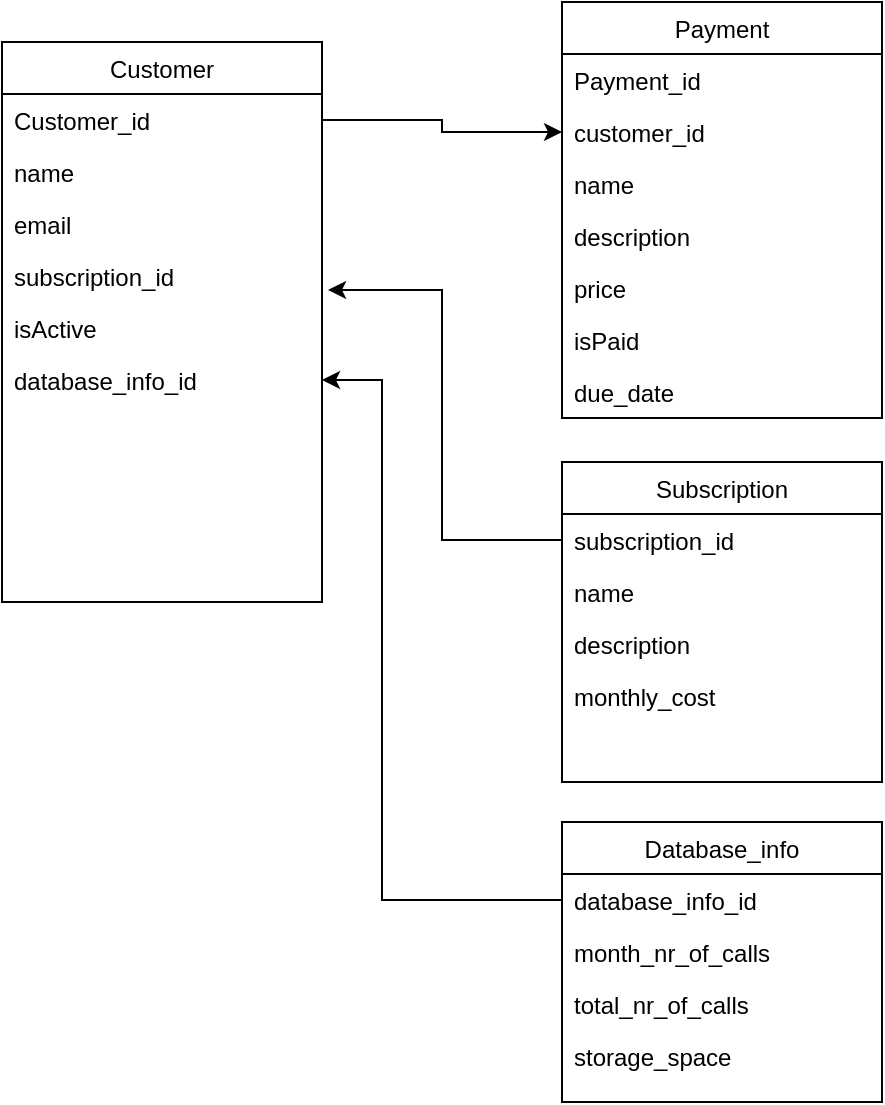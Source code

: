 <mxfile version="16.0.0" type="device"><diagram id="9N4sIs4ixWkcrMhRbHFs" name="Page-1"><mxGraphModel dx="1298" dy="834" grid="1" gridSize="10" guides="1" tooltips="1" connect="1" arrows="1" fold="1" page="1" pageScale="1" pageWidth="850" pageHeight="1100" math="0" shadow="0"><root><mxCell id="0"/><mxCell id="1" parent="0"/><mxCell id="56aEP5VSsUXoE-y519GO-1" value="Customer" style="swimlane;fontStyle=0;align=center;verticalAlign=top;childLayout=stackLayout;horizontal=1;startSize=26;horizontalStack=0;resizeParent=1;resizeLast=0;collapsible=1;marginBottom=0;rounded=0;shadow=0;strokeWidth=1;" vertex="1" parent="1"><mxGeometry x="120" y="40" width="160" height="280" as="geometry"><mxRectangle x="550" y="140" width="160" height="26" as="alternateBounds"/></mxGeometry></mxCell><mxCell id="56aEP5VSsUXoE-y519GO-2" value="Customer_id" style="text;align=left;verticalAlign=top;spacingLeft=4;spacingRight=4;overflow=hidden;rotatable=0;points=[[0,0.5],[1,0.5]];portConstraint=eastwest;" vertex="1" parent="56aEP5VSsUXoE-y519GO-1"><mxGeometry y="26" width="160" height="26" as="geometry"/></mxCell><mxCell id="56aEP5VSsUXoE-y519GO-3" value="name" style="text;align=left;verticalAlign=top;spacingLeft=4;spacingRight=4;overflow=hidden;rotatable=0;points=[[0,0.5],[1,0.5]];portConstraint=eastwest;rounded=0;shadow=0;html=0;" vertex="1" parent="56aEP5VSsUXoE-y519GO-1"><mxGeometry y="52" width="160" height="26" as="geometry"/></mxCell><mxCell id="56aEP5VSsUXoE-y519GO-4" value="email" style="text;align=left;verticalAlign=top;spacingLeft=4;spacingRight=4;overflow=hidden;rotatable=0;points=[[0,0.5],[1,0.5]];portConstraint=eastwest;rounded=0;shadow=0;html=0;" vertex="1" parent="56aEP5VSsUXoE-y519GO-1"><mxGeometry y="78" width="160" height="26" as="geometry"/></mxCell><mxCell id="56aEP5VSsUXoE-y519GO-5" value="subscription_id" style="text;align=left;verticalAlign=top;spacingLeft=4;spacingRight=4;overflow=hidden;rotatable=0;points=[[0,0.5],[1,0.5]];portConstraint=eastwest;rounded=0;shadow=0;html=0;" vertex="1" parent="56aEP5VSsUXoE-y519GO-1"><mxGeometry y="104" width="160" height="26" as="geometry"/></mxCell><mxCell id="56aEP5VSsUXoE-y519GO-9" value="isActive" style="text;align=left;verticalAlign=top;spacingLeft=4;spacingRight=4;overflow=hidden;rotatable=0;points=[[0,0.5],[1,0.5]];portConstraint=eastwest;rounded=0;shadow=0;html=0;" vertex="1" parent="56aEP5VSsUXoE-y519GO-1"><mxGeometry y="130" width="160" height="26" as="geometry"/></mxCell><mxCell id="56aEP5VSsUXoE-y519GO-6" value="database_info_id" style="text;align=left;verticalAlign=top;spacingLeft=4;spacingRight=4;overflow=hidden;rotatable=0;points=[[0,0.5],[1,0.5]];portConstraint=eastwest;rounded=0;shadow=0;html=0;" vertex="1" parent="56aEP5VSsUXoE-y519GO-1"><mxGeometry y="156" width="160" height="26" as="geometry"/></mxCell><mxCell id="56aEP5VSsUXoE-y519GO-10" value="Subscription" style="swimlane;fontStyle=0;align=center;verticalAlign=top;childLayout=stackLayout;horizontal=1;startSize=26;horizontalStack=0;resizeParent=1;resizeLast=0;collapsible=1;marginBottom=0;rounded=0;shadow=0;strokeWidth=1;" vertex="1" parent="1"><mxGeometry x="400" y="250" width="160" height="160" as="geometry"><mxRectangle x="550" y="140" width="160" height="26" as="alternateBounds"/></mxGeometry></mxCell><mxCell id="56aEP5VSsUXoE-y519GO-11" value="subscription_id" style="text;align=left;verticalAlign=top;spacingLeft=4;spacingRight=4;overflow=hidden;rotatable=0;points=[[0,0.5],[1,0.5]];portConstraint=eastwest;" vertex="1" parent="56aEP5VSsUXoE-y519GO-10"><mxGeometry y="26" width="160" height="26" as="geometry"/></mxCell><mxCell id="56aEP5VSsUXoE-y519GO-12" value="name" style="text;align=left;verticalAlign=top;spacingLeft=4;spacingRight=4;overflow=hidden;rotatable=0;points=[[0,0.5],[1,0.5]];portConstraint=eastwest;rounded=0;shadow=0;html=0;" vertex="1" parent="56aEP5VSsUXoE-y519GO-10"><mxGeometry y="52" width="160" height="26" as="geometry"/></mxCell><mxCell id="56aEP5VSsUXoE-y519GO-13" value="description" style="text;align=left;verticalAlign=top;spacingLeft=4;spacingRight=4;overflow=hidden;rotatable=0;points=[[0,0.5],[1,0.5]];portConstraint=eastwest;rounded=0;shadow=0;html=0;" vertex="1" parent="56aEP5VSsUXoE-y519GO-10"><mxGeometry y="78" width="160" height="26" as="geometry"/></mxCell><mxCell id="56aEP5VSsUXoE-y519GO-27" value="monthly_cost" style="text;align=left;verticalAlign=top;spacingLeft=4;spacingRight=4;overflow=hidden;rotatable=0;points=[[0,0.5],[1,0.5]];portConstraint=eastwest;rounded=0;shadow=0;html=0;" vertex="1" parent="56aEP5VSsUXoE-y519GO-10"><mxGeometry y="104" width="160" height="26" as="geometry"/></mxCell><mxCell id="56aEP5VSsUXoE-y519GO-17" value="Database_info" style="swimlane;fontStyle=0;align=center;verticalAlign=top;childLayout=stackLayout;horizontal=1;startSize=26;horizontalStack=0;resizeParent=1;resizeLast=0;collapsible=1;marginBottom=0;rounded=0;shadow=0;strokeWidth=1;" vertex="1" parent="1"><mxGeometry x="400" y="430" width="160" height="140" as="geometry"><mxRectangle x="550" y="140" width="160" height="26" as="alternateBounds"/></mxGeometry></mxCell><mxCell id="56aEP5VSsUXoE-y519GO-18" value="database_info_id" style="text;align=left;verticalAlign=top;spacingLeft=4;spacingRight=4;overflow=hidden;rotatable=0;points=[[0,0.5],[1,0.5]];portConstraint=eastwest;" vertex="1" parent="56aEP5VSsUXoE-y519GO-17"><mxGeometry y="26" width="160" height="26" as="geometry"/></mxCell><mxCell id="56aEP5VSsUXoE-y519GO-19" value="month_nr_of_calls" style="text;align=left;verticalAlign=top;spacingLeft=4;spacingRight=4;overflow=hidden;rotatable=0;points=[[0,0.5],[1,0.5]];portConstraint=eastwest;rounded=0;shadow=0;html=0;" vertex="1" parent="56aEP5VSsUXoE-y519GO-17"><mxGeometry y="52" width="160" height="26" as="geometry"/></mxCell><mxCell id="56aEP5VSsUXoE-y519GO-20" value="total_nr_of_calls" style="text;align=left;verticalAlign=top;spacingLeft=4;spacingRight=4;overflow=hidden;rotatable=0;points=[[0,0.5],[1,0.5]];portConstraint=eastwest;rounded=0;shadow=0;html=0;" vertex="1" parent="56aEP5VSsUXoE-y519GO-17"><mxGeometry y="78" width="160" height="26" as="geometry"/></mxCell><mxCell id="56aEP5VSsUXoE-y519GO-31" value="storage_space" style="text;align=left;verticalAlign=top;spacingLeft=4;spacingRight=4;overflow=hidden;rotatable=0;points=[[0,0.5],[1,0.5]];portConstraint=eastwest;rounded=0;shadow=0;html=0;" vertex="1" parent="56aEP5VSsUXoE-y519GO-17"><mxGeometry y="104" width="160" height="26" as="geometry"/></mxCell><mxCell id="56aEP5VSsUXoE-y519GO-29" style="edgeStyle=orthogonalEdgeStyle;rounded=0;orthogonalLoop=1;jettySize=auto;html=1;exitX=0;exitY=0.5;exitDx=0;exitDy=0;entryX=1.019;entryY=0.769;entryDx=0;entryDy=0;entryPerimeter=0;" edge="1" parent="1" source="56aEP5VSsUXoE-y519GO-11" target="56aEP5VSsUXoE-y519GO-5"><mxGeometry relative="1" as="geometry"><Array as="points"><mxPoint x="340" y="289"/><mxPoint x="340" y="164"/></Array></mxGeometry></mxCell><mxCell id="56aEP5VSsUXoE-y519GO-30" style="edgeStyle=orthogonalEdgeStyle;rounded=0;orthogonalLoop=1;jettySize=auto;html=1;exitX=0;exitY=0.5;exitDx=0;exitDy=0;entryX=1;entryY=0.5;entryDx=0;entryDy=0;" edge="1" parent="1" source="56aEP5VSsUXoE-y519GO-18" target="56aEP5VSsUXoE-y519GO-6"><mxGeometry relative="1" as="geometry"><Array as="points"><mxPoint x="310" y="469"/><mxPoint x="310" y="209"/></Array></mxGeometry></mxCell><mxCell id="56aEP5VSsUXoE-y519GO-32" value="Payment" style="swimlane;fontStyle=0;align=center;verticalAlign=top;childLayout=stackLayout;horizontal=1;startSize=26;horizontalStack=0;resizeParent=1;resizeLast=0;collapsible=1;marginBottom=0;rounded=0;shadow=0;strokeWidth=1;" vertex="1" parent="1"><mxGeometry x="400" y="20" width="160" height="208" as="geometry"><mxRectangle x="550" y="140" width="160" height="26" as="alternateBounds"/></mxGeometry></mxCell><mxCell id="56aEP5VSsUXoE-y519GO-33" value="Payment_id" style="text;align=left;verticalAlign=top;spacingLeft=4;spacingRight=4;overflow=hidden;rotatable=0;points=[[0,0.5],[1,0.5]];portConstraint=eastwest;" vertex="1" parent="56aEP5VSsUXoE-y519GO-32"><mxGeometry y="26" width="160" height="26" as="geometry"/></mxCell><mxCell id="56aEP5VSsUXoE-y519GO-40" value="customer_id" style="text;align=left;verticalAlign=top;spacingLeft=4;spacingRight=4;overflow=hidden;rotatable=0;points=[[0,0.5],[1,0.5]];portConstraint=eastwest;rounded=0;shadow=0;html=0;" vertex="1" parent="56aEP5VSsUXoE-y519GO-32"><mxGeometry y="52" width="160" height="26" as="geometry"/></mxCell><mxCell id="56aEP5VSsUXoE-y519GO-34" value="name" style="text;align=left;verticalAlign=top;spacingLeft=4;spacingRight=4;overflow=hidden;rotatable=0;points=[[0,0.5],[1,0.5]];portConstraint=eastwest;rounded=0;shadow=0;html=0;" vertex="1" parent="56aEP5VSsUXoE-y519GO-32"><mxGeometry y="78" width="160" height="26" as="geometry"/></mxCell><mxCell id="56aEP5VSsUXoE-y519GO-35" value="description" style="text;align=left;verticalAlign=top;spacingLeft=4;spacingRight=4;overflow=hidden;rotatable=0;points=[[0,0.5],[1,0.5]];portConstraint=eastwest;rounded=0;shadow=0;html=0;" vertex="1" parent="56aEP5VSsUXoE-y519GO-32"><mxGeometry y="104" width="160" height="26" as="geometry"/></mxCell><mxCell id="56aEP5VSsUXoE-y519GO-36" value="price" style="text;align=left;verticalAlign=top;spacingLeft=4;spacingRight=4;overflow=hidden;rotatable=0;points=[[0,0.5],[1,0.5]];portConstraint=eastwest;rounded=0;shadow=0;html=0;" vertex="1" parent="56aEP5VSsUXoE-y519GO-32"><mxGeometry y="130" width="160" height="26" as="geometry"/></mxCell><mxCell id="56aEP5VSsUXoE-y519GO-37" value="isPaid" style="text;align=left;verticalAlign=top;spacingLeft=4;spacingRight=4;overflow=hidden;rotatable=0;points=[[0,0.5],[1,0.5]];portConstraint=eastwest;rounded=0;shadow=0;html=0;" vertex="1" parent="56aEP5VSsUXoE-y519GO-32"><mxGeometry y="156" width="160" height="26" as="geometry"/></mxCell><mxCell id="56aEP5VSsUXoE-y519GO-39" value="due_date" style="text;align=left;verticalAlign=top;spacingLeft=4;spacingRight=4;overflow=hidden;rotatable=0;points=[[0,0.5],[1,0.5]];portConstraint=eastwest;rounded=0;shadow=0;html=0;" vertex="1" parent="56aEP5VSsUXoE-y519GO-32"><mxGeometry y="182" width="160" height="26" as="geometry"/></mxCell><mxCell id="56aEP5VSsUXoE-y519GO-41" style="edgeStyle=orthogonalEdgeStyle;rounded=0;orthogonalLoop=1;jettySize=auto;html=1;exitX=1;exitY=0.5;exitDx=0;exitDy=0;entryX=0;entryY=0.5;entryDx=0;entryDy=0;" edge="1" parent="1" source="56aEP5VSsUXoE-y519GO-2" target="56aEP5VSsUXoE-y519GO-40"><mxGeometry relative="1" as="geometry"/></mxCell></root></mxGraphModel></diagram></mxfile>